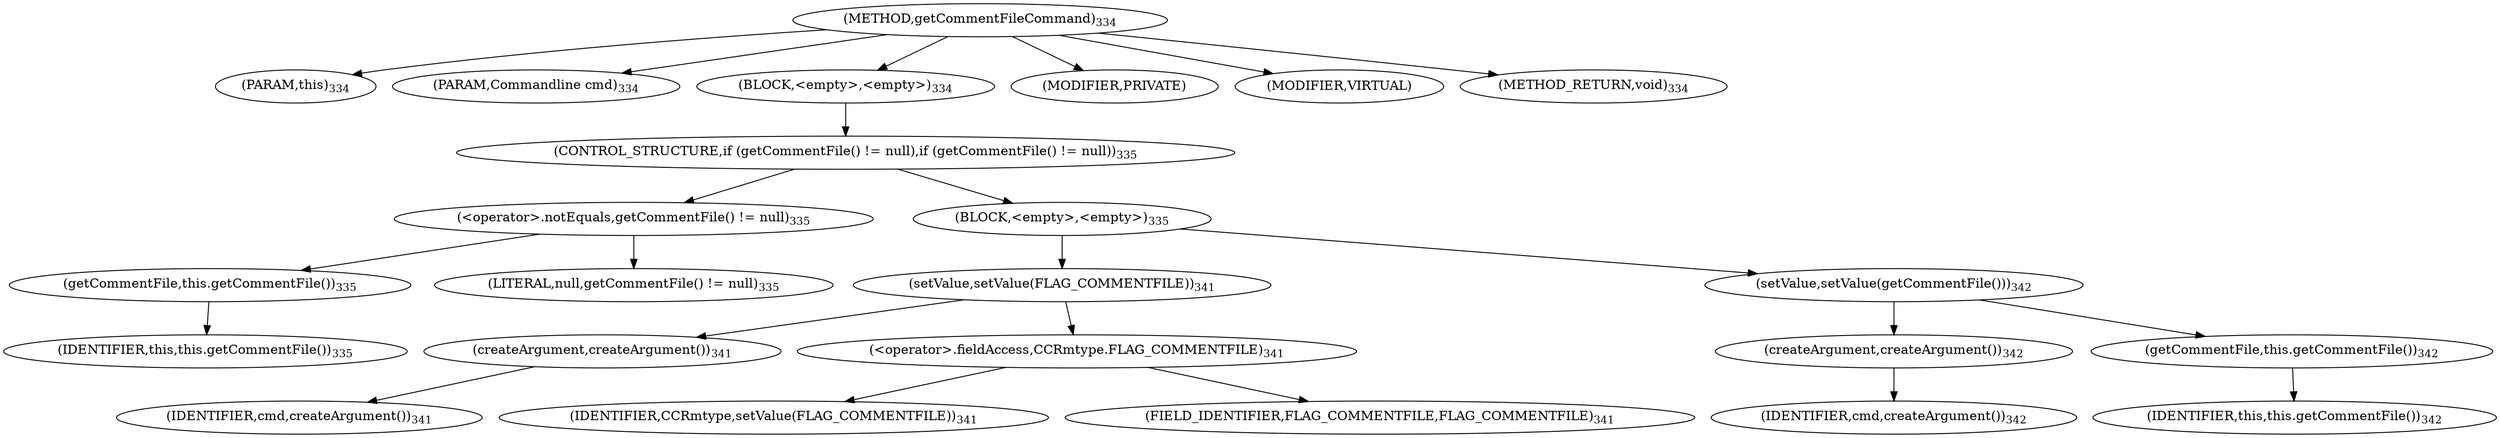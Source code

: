 digraph "getCommentFileCommand" {  
"430" [label = <(METHOD,getCommentFileCommand)<SUB>334</SUB>> ]
"33" [label = <(PARAM,this)<SUB>334</SUB>> ]
"431" [label = <(PARAM,Commandline cmd)<SUB>334</SUB>> ]
"432" [label = <(BLOCK,&lt;empty&gt;,&lt;empty&gt;)<SUB>334</SUB>> ]
"433" [label = <(CONTROL_STRUCTURE,if (getCommentFile() != null),if (getCommentFile() != null))<SUB>335</SUB>> ]
"434" [label = <(&lt;operator&gt;.notEquals,getCommentFile() != null)<SUB>335</SUB>> ]
"435" [label = <(getCommentFile,this.getCommentFile())<SUB>335</SUB>> ]
"32" [label = <(IDENTIFIER,this,this.getCommentFile())<SUB>335</SUB>> ]
"436" [label = <(LITERAL,null,getCommentFile() != null)<SUB>335</SUB>> ]
"437" [label = <(BLOCK,&lt;empty&gt;,&lt;empty&gt;)<SUB>335</SUB>> ]
"438" [label = <(setValue,setValue(FLAG_COMMENTFILE))<SUB>341</SUB>> ]
"439" [label = <(createArgument,createArgument())<SUB>341</SUB>> ]
"440" [label = <(IDENTIFIER,cmd,createArgument())<SUB>341</SUB>> ]
"441" [label = <(&lt;operator&gt;.fieldAccess,CCRmtype.FLAG_COMMENTFILE)<SUB>341</SUB>> ]
"442" [label = <(IDENTIFIER,CCRmtype,setValue(FLAG_COMMENTFILE))<SUB>341</SUB>> ]
"443" [label = <(FIELD_IDENTIFIER,FLAG_COMMENTFILE,FLAG_COMMENTFILE)<SUB>341</SUB>> ]
"444" [label = <(setValue,setValue(getCommentFile()))<SUB>342</SUB>> ]
"445" [label = <(createArgument,createArgument())<SUB>342</SUB>> ]
"446" [label = <(IDENTIFIER,cmd,createArgument())<SUB>342</SUB>> ]
"447" [label = <(getCommentFile,this.getCommentFile())<SUB>342</SUB>> ]
"34" [label = <(IDENTIFIER,this,this.getCommentFile())<SUB>342</SUB>> ]
"448" [label = <(MODIFIER,PRIVATE)> ]
"449" [label = <(MODIFIER,VIRTUAL)> ]
"450" [label = <(METHOD_RETURN,void)<SUB>334</SUB>> ]
  "430" -> "33" 
  "430" -> "431" 
  "430" -> "432" 
  "430" -> "448" 
  "430" -> "449" 
  "430" -> "450" 
  "432" -> "433" 
  "433" -> "434" 
  "433" -> "437" 
  "434" -> "435" 
  "434" -> "436" 
  "435" -> "32" 
  "437" -> "438" 
  "437" -> "444" 
  "438" -> "439" 
  "438" -> "441" 
  "439" -> "440" 
  "441" -> "442" 
  "441" -> "443" 
  "444" -> "445" 
  "444" -> "447" 
  "445" -> "446" 
  "447" -> "34" 
}
